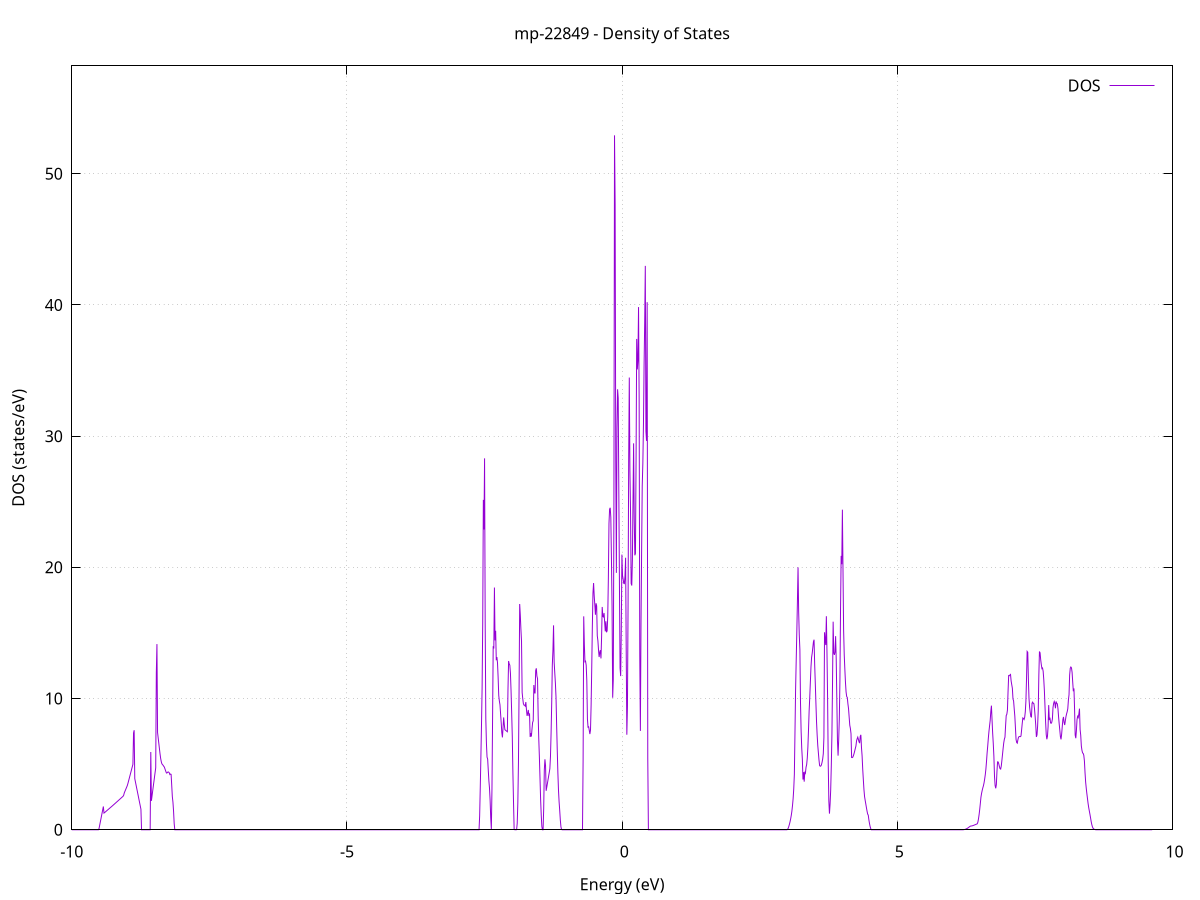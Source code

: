 set title 'mp-22849 - Density of States'
set xlabel 'Energy (eV)'
set ylabel 'DOS (states/eV)'
set grid
set xrange [-10:10]
set yrange [0:58.218]
set xzeroaxis lt -1
set terminal png size 800,600
set output 'mp-22849_dos_gnuplot.png'
plot '-' using 1:2 with lines title 'DOS'
-12.749900 0.000000
-12.738700 0.000000
-12.727500 0.000000
-12.716300 0.000000
-12.705100 0.000000
-12.693900 0.000000
-12.682700 0.000000
-12.671500 0.000000
-12.660300 0.000000
-12.649100 0.000000
-12.638000 0.000000
-12.626800 0.000000
-12.615600 0.000000
-12.604400 0.000000
-12.593200 0.000000
-12.582000 0.000000
-12.570800 0.000000
-12.559600 0.000000
-12.548400 0.000000
-12.537200 0.000000
-12.526100 0.000000
-12.514900 0.000000
-12.503700 0.000000
-12.492500 0.000000
-12.481300 0.000000
-12.470100 0.000000
-12.458900 0.000000
-12.447700 0.000000
-12.436500 0.000000
-12.425300 0.000000
-12.414200 0.000000
-12.403000 0.000000
-12.391800 0.000000
-12.380600 0.000000
-12.369400 0.000000
-12.358200 0.000000
-12.347000 0.000000
-12.335800 0.000000
-12.324600 0.000000
-12.313400 0.000000
-12.302200 0.000000
-12.291100 0.000000
-12.279900 0.000000
-12.268700 0.000000
-12.257500 0.000000
-12.246300 0.000000
-12.235100 0.000000
-12.223900 0.000000
-12.212700 0.000000
-12.201500 0.000000
-12.190300 0.000000
-12.179200 0.000000
-12.168000 0.000000
-12.156800 0.000000
-12.145600 0.000000
-12.134400 0.000000
-12.123200 0.000000
-12.112000 0.000000
-12.100800 0.000000
-12.089600 0.000000
-12.078400 0.000000
-12.067300 0.000000
-12.056100 0.000000
-12.044900 0.000000
-12.033700 0.000000
-12.022500 0.000000
-12.011300 0.000000
-12.000100 0.000000
-11.988900 0.000000
-11.977700 0.000000
-11.966500 0.000000
-11.955400 0.000000
-11.944200 0.000000
-11.933000 0.000000
-11.921800 0.000000
-11.910600 0.000000
-11.899400 0.000000
-11.888200 0.000000
-11.877000 0.000000
-11.865800 0.000000
-11.854600 0.000000
-11.843500 0.000000
-11.832300 0.000000
-11.821100 0.000000
-11.809900 0.000000
-11.798700 0.000000
-11.787500 0.000000
-11.776300 0.000000
-11.765100 0.000000
-11.753900 0.000000
-11.742700 0.000000
-11.731600 0.009500
-11.720400 1.043000
-11.709200 3.065300
-11.698000 4.246700
-11.686800 4.793500
-11.675600 4.239500
-11.664400 4.537100
-11.653200 4.818700
-11.642000 4.895100
-11.630800 4.774400
-11.619700 4.653900
-11.608500 4.680800
-11.597300 4.836500
-11.586100 4.992300
-11.574900 5.148000
-11.563700 5.303700
-11.552500 5.345800
-11.541300 5.393100
-11.530100 5.517100
-11.518900 5.691000
-11.507700 5.974800
-11.496600 6.397200
-11.485400 6.847100
-11.474200 7.297700
-11.463000 7.749100
-11.451800 8.203400
-11.440600 12.974800
-11.429400 5.589900
-11.418200 5.086100
-11.407000 4.582200
-11.395800 4.078100
-11.384700 3.573800
-11.373500 3.069300
-11.362300 2.564600
-11.351100 6.901000
-11.339900 0.000000
-11.328700 0.000000
-11.317500 0.000000
-11.306300 0.000000
-11.295100 0.000000
-11.283900 0.000000
-11.272800 0.000000
-11.261600 0.000000
-11.250400 0.000000
-11.239200 0.000000
-11.228000 0.000000
-11.216800 0.000000
-11.205600 1.806700
-11.194400 2.164100
-11.183200 2.521400
-11.172000 2.878700
-11.160900 3.236000
-11.149700 3.593300
-11.138500 3.950500
-11.127300 4.307800
-11.116100 4.665000
-11.104900 15.974200
-11.093700 5.666300
-11.082500 5.423200
-11.071300 5.206100
-11.060100 4.989200
-11.049000 4.772400
-11.037800 4.555700
-11.026600 4.339100
-11.015400 4.122600
-11.004200 3.912800
-10.993000 3.749600
-10.981800 3.612000
-10.970600 3.474400
-10.959400 3.336700
-10.948200 3.199000
-10.937100 3.016300
-10.925900 2.826300
-10.914700 2.776300
-10.903500 2.726300
-10.892300 2.676200
-10.881100 2.626200
-10.869900 2.576100
-10.858700 2.526100
-10.847500 2.476100
-10.836300 2.426100
-10.825200 2.376000
-10.814000 2.326000
-10.802800 2.286800
-10.791600 2.293800
-10.780400 2.313700
-10.769200 2.334200
-10.758000 2.355400
-10.746800 2.369700
-10.735600 2.316500
-10.724400 2.257700
-10.713200 2.198900
-10.702100 2.140200
-10.690900 2.081600
-10.679700 2.023000
-10.668500 3.660900
-10.657300 2.893100
-10.646100 2.320100
-10.634900 2.466500
-10.623700 10.441400
-10.612500 12.941500
-10.601300 17.755300
-10.590200 42.962100
-10.579000 62.761900
-10.567800 25.088900
-10.556600 29.823800
-10.545400 45.138600
-10.534200 70.175900
-10.523000 38.180800
-10.511800 2.340400
-10.500600 0.000000
-10.489400 0.099900
-10.478300 11.504300
-10.467100 17.072100
-10.455900 25.018700
-10.444700 29.540200
-10.433500 24.702200
-10.422300 21.059700
-10.411100 21.199800
-10.399900 41.836400
-10.388700 128.559500
-10.377500 52.272400
-10.366400 0.000000
-10.355200 0.000000
-10.344000 0.000000
-10.332800 0.000000
-10.321600 0.000000
-10.310400 0.000000
-10.299200 0.000000
-10.288000 0.000000
-10.276800 0.000000
-10.265600 0.000000
-10.254500 0.000000
-10.243300 0.000000
-10.232100 0.000000
-10.220900 0.000000
-10.209700 0.000000
-10.198500 0.000000
-10.187300 0.000000
-10.176100 0.000000
-10.164900 0.000000
-10.153700 0.000000
-10.142600 0.000000
-10.131400 0.000000
-10.120200 0.000000
-10.109000 0.000000
-10.097800 0.000000
-10.086600 0.000000
-10.075400 0.000000
-10.064200 0.000000
-10.053000 0.000000
-10.041800 0.000000
-10.030700 0.000000
-10.019500 0.000000
-10.008300 0.000000
-9.997100 0.000000
-9.985900 0.000000
-9.974700 0.000000
-9.963500 0.000000
-9.952300 0.000000
-9.941100 0.000000
-9.929900 0.000000
-9.918700 0.000000
-9.907600 0.000000
-9.896400 0.000000
-9.885200 0.000000
-9.874000 0.000000
-9.862800 0.000000
-9.851600 0.000000
-9.840400 0.000000
-9.829200 0.000000
-9.818000 0.000000
-9.806800 0.000000
-9.795700 0.000000
-9.784500 0.000000
-9.773300 0.000000
-9.762100 0.000000
-9.750900 0.000000
-9.739700 0.000000
-9.728500 0.000000
-9.717300 0.000000
-9.706100 0.000000
-9.694900 0.000000
-9.683800 0.000000
-9.672600 0.000000
-9.661400 0.000000
-9.650200 0.000000
-9.639000 0.000000
-9.627800 0.000000
-9.616600 0.000000
-9.605400 0.000000
-9.594200 0.000000
-9.583000 0.000000
-9.571900 0.000000
-9.560700 0.000000
-9.549500 0.000000
-9.538300 0.000000
-9.527100 0.000000
-9.515900 0.000000
-9.504700 0.101100
-9.493500 0.340000
-9.482300 0.579000
-9.471100 0.817900
-9.460000 1.056900
-9.448800 1.295900
-9.437600 1.534800
-9.426400 1.773800
-9.415200 1.273000
-9.404000 1.309200
-9.392800 1.349800
-9.381600 1.390400
-9.370400 1.431000
-9.359200 1.471600
-9.348100 1.512100
-9.336900 1.552700
-9.325700 1.593300
-9.314500 1.633900
-9.303300 1.674500
-9.292100 1.715100
-9.280900 1.755700
-9.269700 1.796300
-9.258500 1.837900
-9.247300 1.879600
-9.236100 1.921300
-9.225000 1.963000
-9.213800 2.004800
-9.202600 2.046700
-9.191400 2.088900
-9.180200 2.131100
-9.169000 2.173300
-9.157800 2.215500
-9.146600 2.257800
-9.135400 2.300000
-9.124200 2.342200
-9.113100 2.384400
-9.101900 2.426600
-9.090700 2.468800
-9.079500 2.511000
-9.068300 2.553300
-9.057100 2.634300
-9.045900 2.814500
-9.034700 2.927500
-9.023500 3.040500
-9.012300 3.153400
-9.001200 3.266400
-8.990000 3.384300
-8.978800 3.550400
-8.967600 3.730400
-8.956400 3.910500
-8.945200 4.090600
-8.934000 4.270700
-8.922800 4.450700
-8.911600 4.630800
-8.900400 4.810900
-8.889300 4.991000
-8.878100 7.373600
-8.866900 7.587900
-8.855700 3.898300
-8.844500 3.665200
-8.833300 3.432100
-8.822100 3.199100
-8.810900 2.966000
-8.799700 2.732900
-8.788500 2.499800
-8.777400 2.266700
-8.766200 2.033600
-8.755000 1.800500
-8.743800 1.567400
-8.732600 0.000000
-8.721400 0.000000
-8.710200 0.000000
-8.699000 0.000000
-8.687800 0.000000
-8.676600 0.000000
-8.665500 0.000000
-8.654300 0.000000
-8.643100 0.000000
-8.631900 0.000000
-8.620700 0.000000
-8.609500 0.000000
-8.598300 0.000000
-8.587100 0.000000
-8.575900 0.000000
-8.564700 5.928400
-8.553600 2.202400
-8.542400 2.563200
-8.531200 2.923900
-8.520000 3.284300
-8.508800 3.644700
-8.497600 4.004900
-8.486400 4.364900
-8.475200 4.724800
-8.464000 11.965200
-8.452800 14.150200
-8.441600 7.415800
-8.430500 7.009600
-8.419300 6.604500
-8.408100 6.200700
-8.396900 5.798100
-8.385700 5.446800
-8.374500 5.199600
-8.363300 5.029200
-8.352100 4.970900
-8.340900 4.913800
-8.329700 4.841200
-8.318600 4.779800
-8.307400 4.643400
-8.296200 4.507100
-8.285000 4.370900
-8.273800 4.316900
-8.262600 4.365300
-8.251400 4.410000
-8.240200 4.393000
-8.229000 4.343600
-8.217800 4.209000
-8.206700 4.248800
-8.195500 4.226100
-8.184300 3.386800
-8.173100 2.520000
-8.161900 2.102400
-8.150700 1.405400
-8.139500 0.467400
-8.128300 0.000000
-8.117100 0.000000
-8.105900 0.000000
-8.094800 0.000000
-8.083600 0.000000
-8.072400 0.000000
-8.061200 0.000000
-8.050000 0.000000
-8.038800 0.000000
-8.027600 0.000000
-8.016400 0.000000
-8.005200 0.000000
-7.994000 0.000000
-7.982900 0.000000
-7.971700 0.000000
-7.960500 0.000000
-7.949300 0.000000
-7.938100 0.000000
-7.926900 0.000000
-7.915700 0.000000
-7.904500 0.000000
-7.893300 0.000000
-7.882100 0.000000
-7.871000 0.000000
-7.859800 0.000000
-7.848600 0.000000
-7.837400 0.000000
-7.826200 0.000000
-7.815000 0.000000
-7.803800 0.000000
-7.792600 0.000000
-7.781400 0.000000
-7.770200 0.000000
-7.759100 0.000000
-7.747900 0.000000
-7.736700 0.000000
-7.725500 0.000000
-7.714300 0.000000
-7.703100 0.000000
-7.691900 0.000000
-7.680700 0.000000
-7.669500 0.000000
-7.658300 0.000000
-7.647100 0.000000
-7.636000 0.000000
-7.624800 0.000000
-7.613600 0.000000
-7.602400 0.000000
-7.591200 0.000000
-7.580000 0.000000
-7.568800 0.000000
-7.557600 0.000000
-7.546400 0.000000
-7.535200 0.000000
-7.524100 0.000000
-7.512900 0.000000
-7.501700 0.000000
-7.490500 0.000000
-7.479300 0.000000
-7.468100 0.000000
-7.456900 0.000000
-7.445700 0.000000
-7.434500 0.000000
-7.423300 0.000000
-7.412200 0.000000
-7.401000 0.000000
-7.389800 0.000000
-7.378600 0.000000
-7.367400 0.000000
-7.356200 0.000000
-7.345000 0.000000
-7.333800 0.000000
-7.322600 0.000000
-7.311400 0.000000
-7.300300 0.000000
-7.289100 0.000000
-7.277900 0.000000
-7.266700 0.000000
-7.255500 0.000000
-7.244300 0.000000
-7.233100 0.000000
-7.221900 0.000000
-7.210700 0.000000
-7.199500 0.000000
-7.188400 0.000000
-7.177200 0.000000
-7.166000 0.000000
-7.154800 0.000000
-7.143600 0.000000
-7.132400 0.000000
-7.121200 0.000000
-7.110000 0.000000
-7.098800 0.000000
-7.087600 0.000000
-7.076500 0.000000
-7.065300 0.000000
-7.054100 0.000000
-7.042900 0.000000
-7.031700 0.000000
-7.020500 0.000000
-7.009300 0.000000
-6.998100 0.000000
-6.986900 0.000000
-6.975700 0.000000
-6.964600 0.000000
-6.953400 0.000000
-6.942200 0.000000
-6.931000 0.000000
-6.919800 0.000000
-6.908600 0.000000
-6.897400 0.000000
-6.886200 0.000000
-6.875000 0.000000
-6.863800 0.000000
-6.852600 0.000000
-6.841500 0.000000
-6.830300 0.000000
-6.819100 0.000000
-6.807900 0.000000
-6.796700 0.000000
-6.785500 0.000000
-6.774300 0.000000
-6.763100 0.000000
-6.751900 0.000000
-6.740700 0.000000
-6.729600 0.000000
-6.718400 0.000000
-6.707200 0.000000
-6.696000 0.000000
-6.684800 0.000000
-6.673600 0.000000
-6.662400 0.000000
-6.651200 0.000000
-6.640000 0.000000
-6.628800 0.000000
-6.617700 0.000000
-6.606500 0.000000
-6.595300 0.000000
-6.584100 0.000000
-6.572900 0.000000
-6.561700 0.000000
-6.550500 0.000000
-6.539300 0.000000
-6.528100 0.000000
-6.516900 0.000000
-6.505800 0.000000
-6.494600 0.000000
-6.483400 0.000000
-6.472200 0.000000
-6.461000 0.000000
-6.449800 0.000000
-6.438600 0.000000
-6.427400 0.000000
-6.416200 0.000000
-6.405000 0.000000
-6.393900 0.000000
-6.382700 0.000000
-6.371500 0.000000
-6.360300 0.000000
-6.349100 0.000000
-6.337900 0.000000
-6.326700 0.000000
-6.315500 0.000000
-6.304300 0.000000
-6.293100 0.000000
-6.282000 0.000000
-6.270800 0.000000
-6.259600 0.000000
-6.248400 0.000000
-6.237200 0.000000
-6.226000 0.000000
-6.214800 0.000000
-6.203600 0.000000
-6.192400 0.000000
-6.181200 0.000000
-6.170100 0.000000
-6.158900 0.000000
-6.147700 0.000000
-6.136500 0.000000
-6.125300 0.000000
-6.114100 0.000000
-6.102900 0.000000
-6.091700 0.000000
-6.080500 0.000000
-6.069300 0.000000
-6.058100 0.000000
-6.047000 0.000000
-6.035800 0.000000
-6.024600 0.000000
-6.013400 0.000000
-6.002200 0.000000
-5.991000 0.000000
-5.979800 0.000000
-5.968600 0.000000
-5.957400 0.000000
-5.946200 0.000000
-5.935100 0.000000
-5.923900 0.000000
-5.912700 0.000000
-5.901500 0.000000
-5.890300 0.000000
-5.879100 0.000000
-5.867900 0.000000
-5.856700 0.000000
-5.845500 0.000000
-5.834300 0.000000
-5.823200 0.000000
-5.812000 0.000000
-5.800800 0.000000
-5.789600 0.000000
-5.778400 0.000000
-5.767200 0.000000
-5.756000 0.000000
-5.744800 0.000000
-5.733600 0.000000
-5.722400 0.000000
-5.711300 0.000000
-5.700100 0.000000
-5.688900 0.000000
-5.677700 0.000000
-5.666500 0.000000
-5.655300 0.000000
-5.644100 0.000000
-5.632900 0.000000
-5.621700 0.000000
-5.610500 0.000000
-5.599400 0.000000
-5.588200 0.000000
-5.577000 0.000000
-5.565800 0.000000
-5.554600 0.000000
-5.543400 0.000000
-5.532200 0.000000
-5.521000 0.000000
-5.509800 0.000000
-5.498600 0.000000
-5.487500 0.000000
-5.476300 0.000000
-5.465100 0.000000
-5.453900 0.000000
-5.442700 0.000000
-5.431500 0.000000
-5.420300 0.000000
-5.409100 0.000000
-5.397900 0.000000
-5.386700 0.000000
-5.375600 0.000000
-5.364400 0.000000
-5.353200 0.000000
-5.342000 0.000000
-5.330800 0.000000
-5.319600 0.000000
-5.308400 0.000000
-5.297200 0.000000
-5.286000 0.000000
-5.274800 0.000000
-5.263600 0.000000
-5.252500 0.000000
-5.241300 0.000000
-5.230100 0.000000
-5.218900 0.000000
-5.207700 0.000000
-5.196500 0.000000
-5.185300 0.000000
-5.174100 0.000000
-5.162900 0.000000
-5.151700 0.000000
-5.140600 0.000000
-5.129400 0.000000
-5.118200 0.000000
-5.107000 0.000000
-5.095800 0.000000
-5.084600 0.000000
-5.073400 0.000000
-5.062200 0.000000
-5.051000 0.000000
-5.039800 0.000000
-5.028700 0.000000
-5.017500 0.000000
-5.006300 0.000000
-4.995100 0.000000
-4.983900 0.000000
-4.972700 0.000000
-4.961500 0.000000
-4.950300 0.000000
-4.939100 0.000000
-4.927900 0.000000
-4.916800 0.000000
-4.905600 0.000000
-4.894400 0.000000
-4.883200 0.000000
-4.872000 0.000000
-4.860800 0.000000
-4.849600 0.000000
-4.838400 0.000000
-4.827200 0.000000
-4.816000 0.000000
-4.804900 0.000000
-4.793700 0.000000
-4.782500 0.000000
-4.771300 0.000000
-4.760100 0.000000
-4.748900 0.000000
-4.737700 0.000000
-4.726500 0.000000
-4.715300 0.000000
-4.704100 0.000000
-4.693000 0.000000
-4.681800 0.000000
-4.670600 0.000000
-4.659400 0.000000
-4.648200 0.000000
-4.637000 0.000000
-4.625800 0.000000
-4.614600 0.000000
-4.603400 0.000000
-4.592200 0.000000
-4.581100 0.000000
-4.569900 0.000000
-4.558700 0.000000
-4.547500 0.000000
-4.536300 0.000000
-4.525100 0.000000
-4.513900 0.000000
-4.502700 0.000000
-4.491500 0.000000
-4.480300 0.000000
-4.469100 0.000000
-4.458000 0.000000
-4.446800 0.000000
-4.435600 0.000000
-4.424400 0.000000
-4.413200 0.000000
-4.402000 0.000000
-4.390800 0.000000
-4.379600 0.000000
-4.368400 0.000000
-4.357200 0.000000
-4.346100 0.000000
-4.334900 0.000000
-4.323700 0.000000
-4.312500 0.000000
-4.301300 0.000000
-4.290100 0.000000
-4.278900 0.000000
-4.267700 0.000000
-4.256500 0.000000
-4.245300 0.000000
-4.234200 0.000000
-4.223000 0.000000
-4.211800 0.000000
-4.200600 0.000000
-4.189400 0.000000
-4.178200 0.000000
-4.167000 0.000000
-4.155800 0.000000
-4.144600 0.000000
-4.133400 0.000000
-4.122300 0.000000
-4.111100 0.000000
-4.099900 0.000000
-4.088700 0.000000
-4.077500 0.000000
-4.066300 0.000000
-4.055100 0.000000
-4.043900 0.000000
-4.032700 0.000000
-4.021500 0.000000
-4.010400 0.000000
-3.999200 0.000000
-3.988000 0.000000
-3.976800 0.000000
-3.965600 0.000000
-3.954400 0.000000
-3.943200 0.000000
-3.932000 0.000000
-3.920800 0.000000
-3.909600 0.000000
-3.898500 0.000000
-3.887300 0.000000
-3.876100 0.000000
-3.864900 0.000000
-3.853700 0.000000
-3.842500 0.000000
-3.831300 0.000000
-3.820100 0.000000
-3.808900 0.000000
-3.797700 0.000000
-3.786500 0.000000
-3.775400 0.000000
-3.764200 0.000000
-3.753000 0.000000
-3.741800 0.000000
-3.730600 0.000000
-3.719400 0.000000
-3.708200 0.000000
-3.697000 0.000000
-3.685800 0.000000
-3.674600 0.000000
-3.663500 0.000000
-3.652300 0.000000
-3.641100 0.000000
-3.629900 0.000000
-3.618700 0.000000
-3.607500 0.000000
-3.596300 0.000000
-3.585100 0.000000
-3.573900 0.000000
-3.562700 0.000000
-3.551600 0.000000
-3.540400 0.000000
-3.529200 0.000000
-3.518000 0.000000
-3.506800 0.000000
-3.495600 0.000000
-3.484400 0.000000
-3.473200 0.000000
-3.462000 0.000000
-3.450800 0.000000
-3.439700 0.000000
-3.428500 0.000000
-3.417300 0.000000
-3.406100 0.000000
-3.394900 0.000000
-3.383700 0.000000
-3.372500 0.000000
-3.361300 0.000000
-3.350100 0.000000
-3.338900 0.000000
-3.327800 0.000000
-3.316600 0.000000
-3.305400 0.000000
-3.294200 0.000000
-3.283000 0.000000
-3.271800 0.000000
-3.260600 0.000000
-3.249400 0.000000
-3.238200 0.000000
-3.227000 0.000000
-3.215900 0.000000
-3.204700 0.000000
-3.193500 0.000000
-3.182300 0.000000
-3.171100 0.000000
-3.159900 0.000000
-3.148700 0.000000
-3.137500 0.000000
-3.126300 0.000000
-3.115100 0.000000
-3.104000 0.000000
-3.092800 0.000000
-3.081600 0.000000
-3.070400 0.000000
-3.059200 0.000000
-3.048000 0.000000
-3.036800 0.000000
-3.025600 0.000000
-3.014400 0.000000
-3.003200 0.000000
-2.992000 0.000000
-2.980900 0.000000
-2.969700 0.000000
-2.958500 0.000000
-2.947300 0.000000
-2.936100 0.000000
-2.924900 0.000000
-2.913700 0.000000
-2.902500 0.000000
-2.891300 0.000000
-2.880100 0.000000
-2.869000 0.000000
-2.857800 0.000000
-2.846600 0.000000
-2.835400 0.000000
-2.824200 0.000000
-2.813000 0.000000
-2.801800 0.000000
-2.790600 0.000000
-2.779400 0.000000
-2.768200 0.000000
-2.757100 0.000000
-2.745900 0.000000
-2.734700 0.000000
-2.723500 0.000000
-2.712300 0.000000
-2.701100 0.000000
-2.689900 0.000000
-2.678700 0.000000
-2.667500 0.000000
-2.656300 0.000000
-2.645200 0.000000
-2.634000 0.000000
-2.622800 0.000000
-2.611600 0.000000
-2.600400 0.000000
-2.589200 1.046100
-2.578000 3.201900
-2.566800 5.532300
-2.555600 8.011400
-2.544400 10.830700
-2.533300 15.779100
-2.522100 25.144000
-2.510900 22.884900
-2.499700 28.307200
-2.488500 15.765700
-2.477300 8.470900
-2.466100 6.593600
-2.454900 5.541200
-2.443700 5.383700
-2.432500 4.541400
-2.421400 3.735900
-2.410200 3.172200
-2.399000 2.249100
-2.387800 0.888600
-2.376600 0.037600
-2.365400 3.106200
-2.354200 8.522700
-2.343000 13.990300
-2.331800 13.816100
-2.320600 18.461100
-2.309500 14.434500
-2.298300 15.165400
-2.287100 12.920800
-2.275900 13.163400
-2.264700 12.718900
-2.253500 11.618100
-2.242300 10.238200
-2.231100 9.812900
-2.219900 9.529200
-2.208700 8.838900
-2.197500 8.152900
-2.186400 7.391700
-2.175200 7.040900
-2.164000 7.797000
-2.152800 8.562300
-2.141600 8.023000
-2.130400 7.626700
-2.119200 7.587100
-2.108000 7.547100
-2.096800 7.506700
-2.085600 7.471400
-2.074500 10.666600
-2.063300 12.861600
-2.052100 12.641100
-2.040900 12.548400
-2.029700 11.933500
-2.018500 10.588500
-2.007300 8.899500
-1.996100 7.110800
-1.984900 4.309800
-1.973700 2.081200
-1.962600 0.049500
-1.951400 0.000000
-1.940200 0.000000
-1.929000 0.000000
-1.917800 0.008200
-1.906600 0.482500
-1.895400 2.047700
-1.884200 5.072300
-1.873000 10.530900
-1.861800 17.206100
-1.850700 16.379300
-1.839500 15.290600
-1.828300 14.361100
-1.817100 10.462200
-1.805900 9.989900
-1.794700 9.616500
-1.783500 9.502700
-1.772300 9.492900
-1.761100 9.428200
-1.749900 9.735200
-1.738800 9.170300
-1.727600 8.679100
-1.716400 8.863200
-1.705200 9.131200
-1.694000 8.666400
-1.682800 8.866700
-1.671600 7.073700
-1.660400 7.363000
-1.649200 7.104300
-1.638000 7.681500
-1.626900 8.175700
-1.615700 8.308600
-1.604500 11.030300
-1.593300 10.428800
-1.582100 10.425700
-1.570900 12.131400
-1.559700 12.305100
-1.548500 11.716900
-1.537300 11.518300
-1.526100 8.717700
-1.515000 6.926900
-1.503800 5.548900
-1.492600 3.954300
-1.481400 2.319000
-1.470200 1.130700
-1.459000 0.249700
-1.447800 0.000000
-1.436600 0.000000
-1.425400 1.618700
-1.414200 4.563200
-1.403000 5.371100
-1.391900 4.884000
-1.380700 2.971400
-1.369500 3.247800
-1.358300 3.524900
-1.347100 3.802700
-1.335900 4.081100
-1.324700 4.360200
-1.313500 4.655300
-1.302300 5.583600
-1.291100 7.365900
-1.280000 9.626800
-1.268800 12.567400
-1.257600 13.662100
-1.246400 15.581400
-1.235200 12.751500
-1.224000 11.940200
-1.212800 11.170900
-1.201600 10.099900
-1.190400 8.004800
-1.179200 6.091600
-1.168100 4.376700
-1.156900 3.044700
-1.145700 2.141100
-1.134500 1.479800
-1.123300 0.743000
-1.112100 0.224700
-1.100900 0.018200
-1.089700 0.000000
-1.078500 0.000000
-1.067300 0.000000
-1.056200 0.000000
-1.045000 0.000000
-1.033800 0.000000
-1.022600 0.000000
-1.011400 0.000000
-1.000200 0.000000
-0.989000 0.000000
-0.977800 0.000000
-0.966600 0.000000
-0.955400 0.000000
-0.944300 0.000000
-0.933100 0.000000
-0.921900 0.000000
-0.910700 0.000000
-0.899500 0.000000
-0.888300 0.000000
-0.877100 0.000000
-0.865900 0.000000
-0.854700 0.000000
-0.843500 0.000000
-0.832400 0.000000
-0.821200 0.000000
-0.810000 0.000000
-0.798800 0.000000
-0.787600 0.000000
-0.776400 0.000000
-0.765200 0.000000
-0.754000 0.000000
-0.742800 0.000000
-0.731600 0.000000
-0.720500 0.000000
-0.709300 5.323300
-0.698100 16.265000
-0.686900 14.128600
-0.675700 12.807800
-0.664500 12.846600
-0.653300 12.535800
-0.642100 11.366100
-0.630900 8.445700
-0.619700 7.821500
-0.608500 7.845100
-0.597400 7.575200
-0.586200 7.295300
-0.575000 7.597000
-0.563800 9.489800
-0.552600 12.322600
-0.541400 15.505000
-0.530200 18.041000
-0.519000 18.805200
-0.507800 17.847100
-0.496600 17.134900
-0.485500 16.385700
-0.474300 17.262300
-0.463100 17.056500
-0.451900 14.786100
-0.440700 14.414900
-0.429500 13.719000
-0.418300 13.164700
-0.407100 13.511700
-0.395900 13.688800
-0.384700 13.059900
-0.373600 14.662100
-0.362400 16.980500
-0.351200 16.257800
-0.340000 16.223000
-0.328800 16.519900
-0.317600 15.802300
-0.306400 15.121100
-0.295200 15.891300
-0.284000 15.052400
-0.272800 15.163900
-0.261700 16.252300
-0.250500 19.131100
-0.239300 23.346200
-0.228100 24.431000
-0.216900 24.538900
-0.205700 23.812000
-0.194500 20.664600
-0.183300 17.029200
-0.172100 10.061500
-0.160900 11.455800
-0.149800 24.214200
-0.138600 52.925100
-0.127400 47.674100
-0.116200 28.147900
-0.105000 19.581000
-0.093800 30.591600
-0.082600 33.570900
-0.071400 32.889300
-0.060200 25.658900
-0.049000 18.651500
-0.037900 12.328400
-0.026700 11.710700
-0.015500 15.210900
-0.004300 20.972400
0.006900 19.382800
0.018100 19.095700
0.029300 18.781100
0.040500 18.759600
0.051700 19.313800
0.062900 20.732600
0.074000 13.603700
0.085200 7.245100
0.096400 9.413700
0.107600 17.191600
0.118800 28.206300
0.130000 34.463600
0.141200 27.415100
0.152400 24.246800
0.163600 18.774800
0.174800 18.614100
0.186000 20.518600
0.197100 24.926300
0.208300 29.450200
0.219500 23.750400
0.230700 20.917800
0.241900 21.061800
0.253100 28.240100
0.264300 37.406300
0.275500 35.081300
0.286700 35.774600
0.297900 39.837300
0.309000 32.828100
0.320200 13.320300
0.331400 7.532200
0.342600 15.621200
0.353800 21.205600
0.365000 26.202600
0.376200 27.921400
0.387400 30.918000
0.398600 35.378900
0.409800 38.679300
0.420900 42.977000
0.432100 30.368700
0.443300 29.634300
0.454500 40.209400
0.465700 5.466200
0.476900 0.000000
0.488100 0.000000
0.499300 0.000000
0.510500 0.000000
0.521700 0.000000
0.532800 0.000000
0.544000 0.000000
0.555200 0.000000
0.566400 0.000000
0.577600 0.000000
0.588800 0.000000
0.600000 0.000000
0.611200 0.000000
0.622400 0.000000
0.633600 0.000000
0.644700 0.000000
0.655900 0.000000
0.667100 0.000000
0.678300 0.000000
0.689500 0.000000
0.700700 0.000000
0.711900 0.000000
0.723100 0.000000
0.734300 0.000000
0.745500 0.000000
0.756600 0.000000
0.767800 0.000000
0.779000 0.000000
0.790200 0.000000
0.801400 0.000000
0.812600 0.000000
0.823800 0.000000
0.835000 0.000000
0.846200 0.000000
0.857400 0.000000
0.868500 0.000000
0.879700 0.000000
0.890900 0.000000
0.902100 0.000000
0.913300 0.000000
0.924500 0.000000
0.935700 0.000000
0.946900 0.000000
0.958100 0.000000
0.969300 0.000000
0.980500 0.000000
0.991600 0.000000
1.002800 0.000000
1.014000 0.000000
1.025200 0.000000
1.036400 0.000000
1.047600 0.000000
1.058800 0.000000
1.070000 0.000000
1.081200 0.000000
1.092400 0.000000
1.103500 0.000000
1.114700 0.000000
1.125900 0.000000
1.137100 0.000000
1.148300 0.000000
1.159500 0.000000
1.170700 0.000000
1.181900 0.000000
1.193100 0.000000
1.204300 0.000000
1.215400 0.000000
1.226600 0.000000
1.237800 0.000000
1.249000 0.000000
1.260200 0.000000
1.271400 0.000000
1.282600 0.000000
1.293800 0.000000
1.305000 0.000000
1.316200 0.000000
1.327300 0.000000
1.338500 0.000000
1.349700 0.000000
1.360900 0.000000
1.372100 0.000000
1.383300 0.000000
1.394500 0.000000
1.405700 0.000000
1.416900 0.000000
1.428100 0.000000
1.439200 0.000000
1.450400 0.000000
1.461600 0.000000
1.472800 0.000000
1.484000 0.000000
1.495200 0.000000
1.506400 0.000000
1.517600 0.000000
1.528800 0.000000
1.540000 0.000000
1.551100 0.000000
1.562300 0.000000
1.573500 0.000000
1.584700 0.000000
1.595900 0.000000
1.607100 0.000000
1.618300 0.000000
1.629500 0.000000
1.640700 0.000000
1.651900 0.000000
1.663100 0.000000
1.674200 0.000000
1.685400 0.000000
1.696600 0.000000
1.707800 0.000000
1.719000 0.000000
1.730200 0.000000
1.741400 0.000000
1.752600 0.000000
1.763800 0.000000
1.775000 0.000000
1.786100 0.000000
1.797300 0.000000
1.808500 0.000000
1.819700 0.000000
1.830900 0.000000
1.842100 0.000000
1.853300 0.000000
1.864500 0.000000
1.875700 0.000000
1.886900 0.000000
1.898000 0.000000
1.909200 0.000000
1.920400 0.000000
1.931600 0.000000
1.942800 0.000000
1.954000 0.000000
1.965200 0.000000
1.976400 0.000000
1.987600 0.000000
1.998800 0.000000
2.009900 0.000000
2.021100 0.000000
2.032300 0.000000
2.043500 0.000000
2.054700 0.000000
2.065900 0.000000
2.077100 0.000000
2.088300 0.000000
2.099500 0.000000
2.110700 0.000000
2.121800 0.000000
2.133000 0.000000
2.144200 0.000000
2.155400 0.000000
2.166600 0.000000
2.177800 0.000000
2.189000 0.000000
2.200200 0.000000
2.211400 0.000000
2.222600 0.000000
2.233700 0.000000
2.244900 0.000000
2.256100 0.000000
2.267300 0.000000
2.278500 0.000000
2.289700 0.000000
2.300900 0.000000
2.312100 0.000000
2.323300 0.000000
2.334500 0.000000
2.345600 0.000000
2.356800 0.000000
2.368000 0.000000
2.379200 0.000000
2.390400 0.000000
2.401600 0.000000
2.412800 0.000000
2.424000 0.000000
2.435200 0.000000
2.446400 0.000000
2.457600 0.000000
2.468700 0.000000
2.479900 0.000000
2.491100 0.000000
2.502300 0.000000
2.513500 0.000000
2.524700 0.000000
2.535900 0.000000
2.547100 0.000000
2.558300 0.000000
2.569500 0.000000
2.580600 0.000000
2.591800 0.000000
2.603000 0.000000
2.614200 0.000000
2.625400 0.000000
2.636600 0.000000
2.647800 0.000000
2.659000 0.000000
2.670200 0.000000
2.681400 0.000000
2.692500 0.000000
2.703700 0.000000
2.714900 0.000000
2.726100 0.000000
2.737300 0.000000
2.748500 0.000000
2.759700 0.000000
2.770900 0.000000
2.782100 0.000000
2.793300 0.000000
2.804400 0.000000
2.815600 0.000000
2.826800 0.000000
2.838000 0.000000
2.849200 0.000000
2.860400 0.000000
2.871600 0.000000
2.882800 0.000000
2.894000 0.000000
2.905200 0.000000
2.916300 0.000000
2.927500 0.000000
2.938700 0.000000
2.949900 0.000000
2.961100 0.000000
2.972300 0.000000
2.983500 0.000000
2.994700 0.000000
3.005900 0.031100
3.017100 0.120300
3.028200 0.251200
3.039400 0.414700
3.050600 0.608200
3.061800 0.831900
3.073000 1.095100
3.084200 1.416400
3.095400 1.847800
3.106600 2.366300
3.117800 3.096000
3.129000 4.214800
3.140100 7.352100
3.151300 10.628900
3.162500 12.874000
3.173700 15.055800
3.184900 17.429900
3.196100 20.001400
3.207300 16.630900
3.218500 14.840500
3.229700 13.727400
3.240900 9.655200
3.252100 7.502700
3.263200 6.216000
3.274400 5.364800
3.285600 3.829500
3.296800 4.391300
3.308000 3.671300
3.319200 4.425000
3.330400 4.328000
3.341600 4.770000
3.352800 4.971700
3.364000 5.480000
3.375100 6.307600
3.386300 7.633000
3.397500 9.051600
3.408700 10.079800
3.419900 11.261200
3.431100 12.413400
3.442300 13.135600
3.453500 13.454400
3.464700 13.899100
3.475900 14.323400
3.487000 14.486600
3.498200 12.628900
3.509400 11.184300
3.520600 9.685600
3.531800 8.262800
3.543000 7.251300
3.554200 6.442100
3.565400 5.879800
3.576600 5.324900
3.587800 4.897000
3.598900 4.841700
3.610100 4.862200
3.621300 4.948700
3.632500 5.143100
3.643700 5.391700
3.654900 5.791800
3.666100 7.035600
3.677300 15.052200
3.688500 14.457700
3.699700 14.078500
3.710800 16.276400
3.722000 13.472600
3.733200 9.998700
3.744400 5.102500
3.755600 2.188800
3.766800 1.228000
3.778000 1.942100
3.789200 3.011900
3.800400 4.885100
3.811600 7.251400
3.822700 11.204900
3.833900 15.858600
3.845100 13.486200
3.856300 13.331300
3.867500 13.530800
3.878700 14.755600
3.889900 12.984100
3.901100 9.848800
3.912300 6.804100
3.923500 5.647300
3.934600 6.843700
3.945800 8.406900
3.957000 11.325500
3.968200 16.835200
3.979400 20.874000
3.990600 20.236900
4.001800 24.395900
4.013000 19.765900
4.024200 15.207500
4.035400 13.336100
4.046600 12.221700
4.057700 11.234200
4.068900 10.501800
4.080100 10.154600
4.091300 10.077100
4.102500 9.590500
4.113700 9.226700
4.124900 8.585500
4.136100 7.967800
4.147300 7.721000
4.158500 7.326600
4.169600 5.507400
4.180800 5.501200
4.192000 5.539200
4.203200 5.659300
4.214400 5.816700
4.225600 6.000200
4.236800 6.198000
4.248000 6.386500
4.259200 6.786200
4.270400 6.938300
4.281500 7.059600
4.292700 6.881300
4.303900 6.702500
4.315100 6.602800
4.326300 7.122400
4.337500 7.234500
4.348700 6.263400
4.359900 5.639300
4.371100 4.633300
4.382300 3.830100
4.393400 3.078100
4.404600 2.535800
4.415800 2.245000
4.427000 1.973300
4.438200 1.694500
4.449400 1.430100
4.460600 1.202700
4.471800 1.114200
4.483000 0.767200
4.494200 0.481900
4.505300 0.256400
4.516500 0.090800
4.527700 0.000000
4.538900 0.000000
4.550100 0.000000
4.561300 0.000000
4.572500 0.000000
4.583700 0.000000
4.594900 0.000000
4.606100 0.000000
4.617200 0.000000
4.628400 0.000000
4.639600 0.000000
4.650800 0.000000
4.662000 0.000000
4.673200 0.000000
4.684400 0.000000
4.695600 0.000000
4.706800 0.000000
4.718000 0.000000
4.729100 0.000000
4.740300 0.000000
4.751500 0.000000
4.762700 0.000000
4.773900 0.000000
4.785100 0.000000
4.796300 0.000000
4.807500 0.000000
4.818700 0.000000
4.829900 0.000000
4.841100 0.000000
4.852200 0.000000
4.863400 0.000000
4.874600 0.000000
4.885800 0.000000
4.897000 0.000000
4.908200 0.000000
4.919400 0.000000
4.930600 0.000000
4.941800 0.000000
4.953000 0.000000
4.964100 0.000000
4.975300 0.000000
4.986500 0.000000
4.997700 0.000000
5.008900 0.000000
5.020100 0.000000
5.031300 0.000000
5.042500 0.000000
5.053700 0.000000
5.064900 0.000000
5.076000 0.000000
5.087200 0.000000
5.098400 0.000000
5.109600 0.000000
5.120800 0.000000
5.132000 0.000000
5.143200 0.000000
5.154400 0.000000
5.165600 0.000000
5.176800 0.000000
5.187900 0.000000
5.199100 0.000000
5.210300 0.000000
5.221500 0.000000
5.232700 0.000000
5.243900 0.000000
5.255100 0.000000
5.266300 0.000000
5.277500 0.000000
5.288700 0.000000
5.299800 0.000000
5.311000 0.000000
5.322200 0.000000
5.333400 0.000000
5.344600 0.000000
5.355800 0.000000
5.367000 0.000000
5.378200 0.000000
5.389400 0.000000
5.400600 0.000000
5.411700 0.000000
5.422900 0.000000
5.434100 0.000000
5.445300 0.000000
5.456500 0.000000
5.467700 0.000000
5.478900 0.000000
5.490100 0.000000
5.501300 0.000000
5.512500 0.000000
5.523600 0.000000
5.534800 0.000000
5.546000 0.000000
5.557200 0.000000
5.568400 0.000000
5.579600 0.000000
5.590800 0.000000
5.602000 0.000000
5.613200 0.000000
5.624400 0.000000
5.635600 0.000000
5.646700 0.000000
5.657900 0.000000
5.669100 0.000000
5.680300 0.000000
5.691500 0.000000
5.702700 0.000000
5.713900 0.000000
5.725100 0.000000
5.736300 0.000000
5.747500 0.000000
5.758600 0.000000
5.769800 0.000000
5.781000 0.000000
5.792200 0.000000
5.803400 0.000000
5.814600 0.000000
5.825800 0.000000
5.837000 0.000000
5.848200 0.000000
5.859400 0.000000
5.870500 0.000000
5.881700 0.000000
5.892900 0.000000
5.904100 0.000000
5.915300 0.000000
5.926500 0.000000
5.937700 0.000000
5.948900 0.000000
5.960100 0.000000
5.971300 0.000000
5.982400 0.000000
5.993600 0.000000
6.004800 0.000000
6.016000 0.000000
6.027200 0.000000
6.038400 0.000000
6.049600 0.000000
6.060800 0.000000
6.072000 0.000000
6.083200 0.000000
6.094300 0.000000
6.105500 0.000000
6.116700 0.000000
6.127900 0.000000
6.139100 0.000000
6.150300 0.000000
6.161500 0.000000
6.172700 0.000000
6.183900 0.000000
6.195100 0.001700
6.206200 0.007100
6.217400 0.016100
6.228600 0.028600
6.239800 0.044800
6.251000 0.064600
6.262200 0.088000
6.273400 0.115000
6.284600 0.145600
6.295800 0.179800
6.307000 0.217000
6.318100 0.250500
6.329300 0.278800
6.340500 0.289100
6.351700 0.292400
6.362900 0.303600
6.374100 0.319300
6.385300 0.337500
6.396500 0.356200
6.407700 0.375300
6.418900 0.394800
6.430100 0.414700
6.441200 0.435000
6.452400 0.455800
6.463600 0.582400
6.474800 0.832900
6.486000 1.159200
6.497200 1.555000
6.508400 2.014700
6.519600 2.482500
6.530800 2.772100
6.542000 2.995600
6.553100 3.187900
6.564300 3.350600
6.575500 3.567100
6.586700 3.855000
6.597900 4.192200
6.609100 4.612900
6.620300 5.195100
6.631500 5.854900
6.642700 6.388700
6.653900 6.985800
6.665000 7.494300
6.676200 7.928800
6.687400 8.334100
6.698600 9.010400
6.709800 9.459400
6.721000 8.395400
6.732200 7.380800
6.743400 6.577900
6.754600 5.592600
6.765800 4.069100
6.776900 3.374600
6.788100 3.159500
6.799300 3.439300
6.810500 4.458100
6.821700 5.176300
6.832900 5.164300
6.844100 5.014100
6.855300 4.808600
6.866500 4.657900
6.877700 4.626400
6.888800 4.855700
6.900000 5.280900
6.911200 5.735900
6.922400 6.199500
6.933600 6.619600
6.944800 6.903000
6.956000 7.055000
6.967200 7.931700
6.978400 8.701900
6.989600 8.801600
7.000700 9.115500
7.011900 10.534800
7.023100 11.752700
7.034300 11.736400
7.045500 11.798000
7.056700 11.837700
7.067900 11.341300
7.079100 11.055000
7.090300 10.787000
7.101500 9.971200
7.112700 9.822800
7.123800 9.223600
7.135000 8.660600
7.146200 7.780100
7.157400 6.881200
7.168600 6.653400
7.179800 6.601700
7.191000 6.861800
7.202200 7.057600
7.213400 7.094800
7.224600 7.112300
7.235700 7.099300
7.246900 7.146700
7.258100 7.598400
7.269300 8.090200
7.280500 8.523500
7.291700 8.487300
7.302900 8.405400
7.314100 8.567200
7.325300 8.986400
7.336500 9.809900
7.347600 11.510200
7.358800 13.592500
7.370000 13.525400
7.381200 11.507300
7.392400 10.012800
7.403600 9.346200
7.414800 8.956100
7.426000 8.622300
7.437200 8.595700
7.448400 9.648600
7.459500 9.728800
7.470700 9.627200
7.481900 9.608900
7.493100 9.201300
7.504300 8.617700
7.515500 7.956000
7.526700 7.076700
7.537900 7.230300
7.549100 7.904700
7.560300 9.050200
7.571400 11.776100
7.582600 13.587000
7.593800 13.485200
7.605000 12.965100
7.616200 12.586900
7.627400 12.283200
7.638600 12.326200
7.649800 12.082400
7.661000 11.448600
7.672200 10.589600
7.683300 9.390600
7.694500 8.220400
7.705700 7.255100
7.716900 6.897800
7.728100 7.123900
7.739300 7.846100
7.750500 9.503000
7.761700 8.363300
7.772900 8.545100
7.784100 8.144400
7.795200 8.114700
7.806400 8.192900
7.817600 8.443300
7.828800 9.315500
7.840000 9.626400
7.851200 9.778000
7.862400 9.638400
7.873600 9.261700
7.884800 9.779000
7.896000 9.634100
7.907200 9.605000
7.918300 9.257700
7.929500 8.630000
7.940700 8.092400
7.951900 7.615500
7.963100 7.102000
7.974300 6.889900
7.985500 7.276600
7.996700 7.853400
8.007900 8.395900
8.019100 8.599600
8.030200 8.186500
8.041400 7.984600
8.052600 8.299900
8.063800 8.609900
8.075000 8.823400
8.086200 8.995700
8.097400 9.225100
8.108600 9.888900
8.119800 10.295300
8.131000 11.785900
8.142100 12.306800
8.153300 12.403700
8.164500 12.337900
8.175700 11.993900
8.186900 11.252700
8.198100 10.557400
8.209300 10.769900
8.220500 9.218800
8.231700 7.212100
8.242900 6.978100
8.254000 7.565500
8.265200 8.396700
8.276400 8.644900
8.287600 8.558000
8.298800 8.838400
8.310000 9.233400
8.321200 7.647100
8.332400 7.206900
8.343600 6.383700
8.354800 6.057700
8.365900 5.862000
8.377100 5.820000
8.388300 5.676200
8.399500 5.244600
8.410700 4.358900
8.421900 3.632200
8.433100 3.156300
8.444300 2.746200
8.455500 2.363000
8.466700 1.990200
8.477800 1.683600
8.489000 1.426700
8.500200 1.174000
8.511400 0.901400
8.522600 0.622300
8.533800 0.396800
8.545000 0.225400
8.556200 0.119800
8.567400 0.068200
8.578600 0.038800
8.589700 0.017700
8.600900 0.004800
8.612100 0.000000
8.623300 0.000000
8.634500 0.000000
8.645700 0.000000
8.656900 0.000000
8.668100 0.000000
8.679300 0.000000
8.690500 0.000000
8.701700 0.000000
8.712800 0.000000
8.724000 0.000000
8.735200 0.000000
8.746400 0.000000
8.757600 0.000000
8.768800 0.000000
8.780000 0.000000
8.791200 0.000000
8.802400 0.000000
8.813600 0.000000
8.824700 0.000000
8.835900 0.000000
8.847100 0.000000
8.858300 0.000000
8.869500 0.000000
8.880700 0.000000
8.891900 0.000000
8.903100 0.000000
8.914300 0.000000
8.925500 0.000000
8.936600 0.000000
8.947800 0.000000
8.959000 0.000000
8.970200 0.000000
8.981400 0.000000
8.992600 0.000000
9.003800 0.000000
9.015000 0.000000
9.026200 0.000000
9.037400 0.000000
9.048500 0.000000
9.059700 0.000000
9.070900 0.000000
9.082100 0.000000
9.093300 0.000000
9.104500 0.000000
9.115700 0.000000
9.126900 0.000000
9.138100 0.000000
9.149300 0.000000
9.160400 0.000000
9.171600 0.000000
9.182800 0.000000
9.194000 0.000000
9.205200 0.000000
9.216400 0.000000
9.227600 0.000000
9.238800 0.000000
9.250000 0.000000
9.261200 0.000000
9.272300 0.000000
9.283500 0.000000
9.294700 0.000000
9.305900 0.000000
9.317100 0.000000
9.328300 0.000000
9.339500 0.000000
9.350700 0.000000
9.361900 0.000000
9.373100 0.000000
9.384200 0.000000
9.395400 0.000000
9.406600 0.000000
9.417800 0.000000
9.429000 0.000000
9.440200 0.000000
9.451400 0.000000
9.462600 0.000000
9.473800 0.000000
9.485000 0.000000
9.496200 0.000000
9.507300 0.000000
9.518500 0.000000
9.529700 0.000000
9.540900 0.000000
9.552100 0.000000
9.563300 0.000000
9.574500 0.000000
9.585700 0.000000
9.596900 0.000000
9.608100 0.000000
9.619200 0.000000
9.630400 0.000000
e
